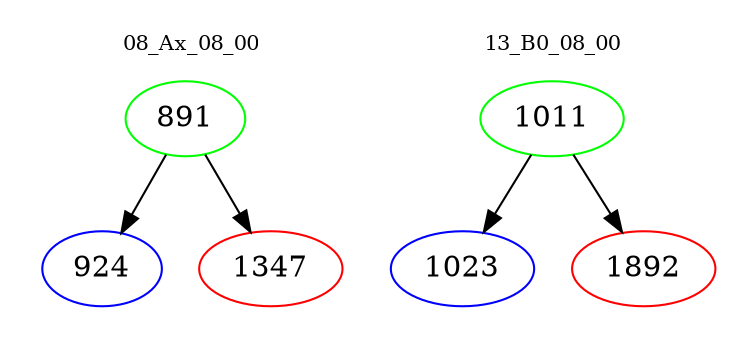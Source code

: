 digraph{
subgraph cluster_0 {
color = white
label = "08_Ax_08_00";
fontsize=10;
T0_891 [label="891", color="green"]
T0_891 -> T0_924 [color="black"]
T0_924 [label="924", color="blue"]
T0_891 -> T0_1347 [color="black"]
T0_1347 [label="1347", color="red"]
}
subgraph cluster_1 {
color = white
label = "13_B0_08_00";
fontsize=10;
T1_1011 [label="1011", color="green"]
T1_1011 -> T1_1023 [color="black"]
T1_1023 [label="1023", color="blue"]
T1_1011 -> T1_1892 [color="black"]
T1_1892 [label="1892", color="red"]
}
}
